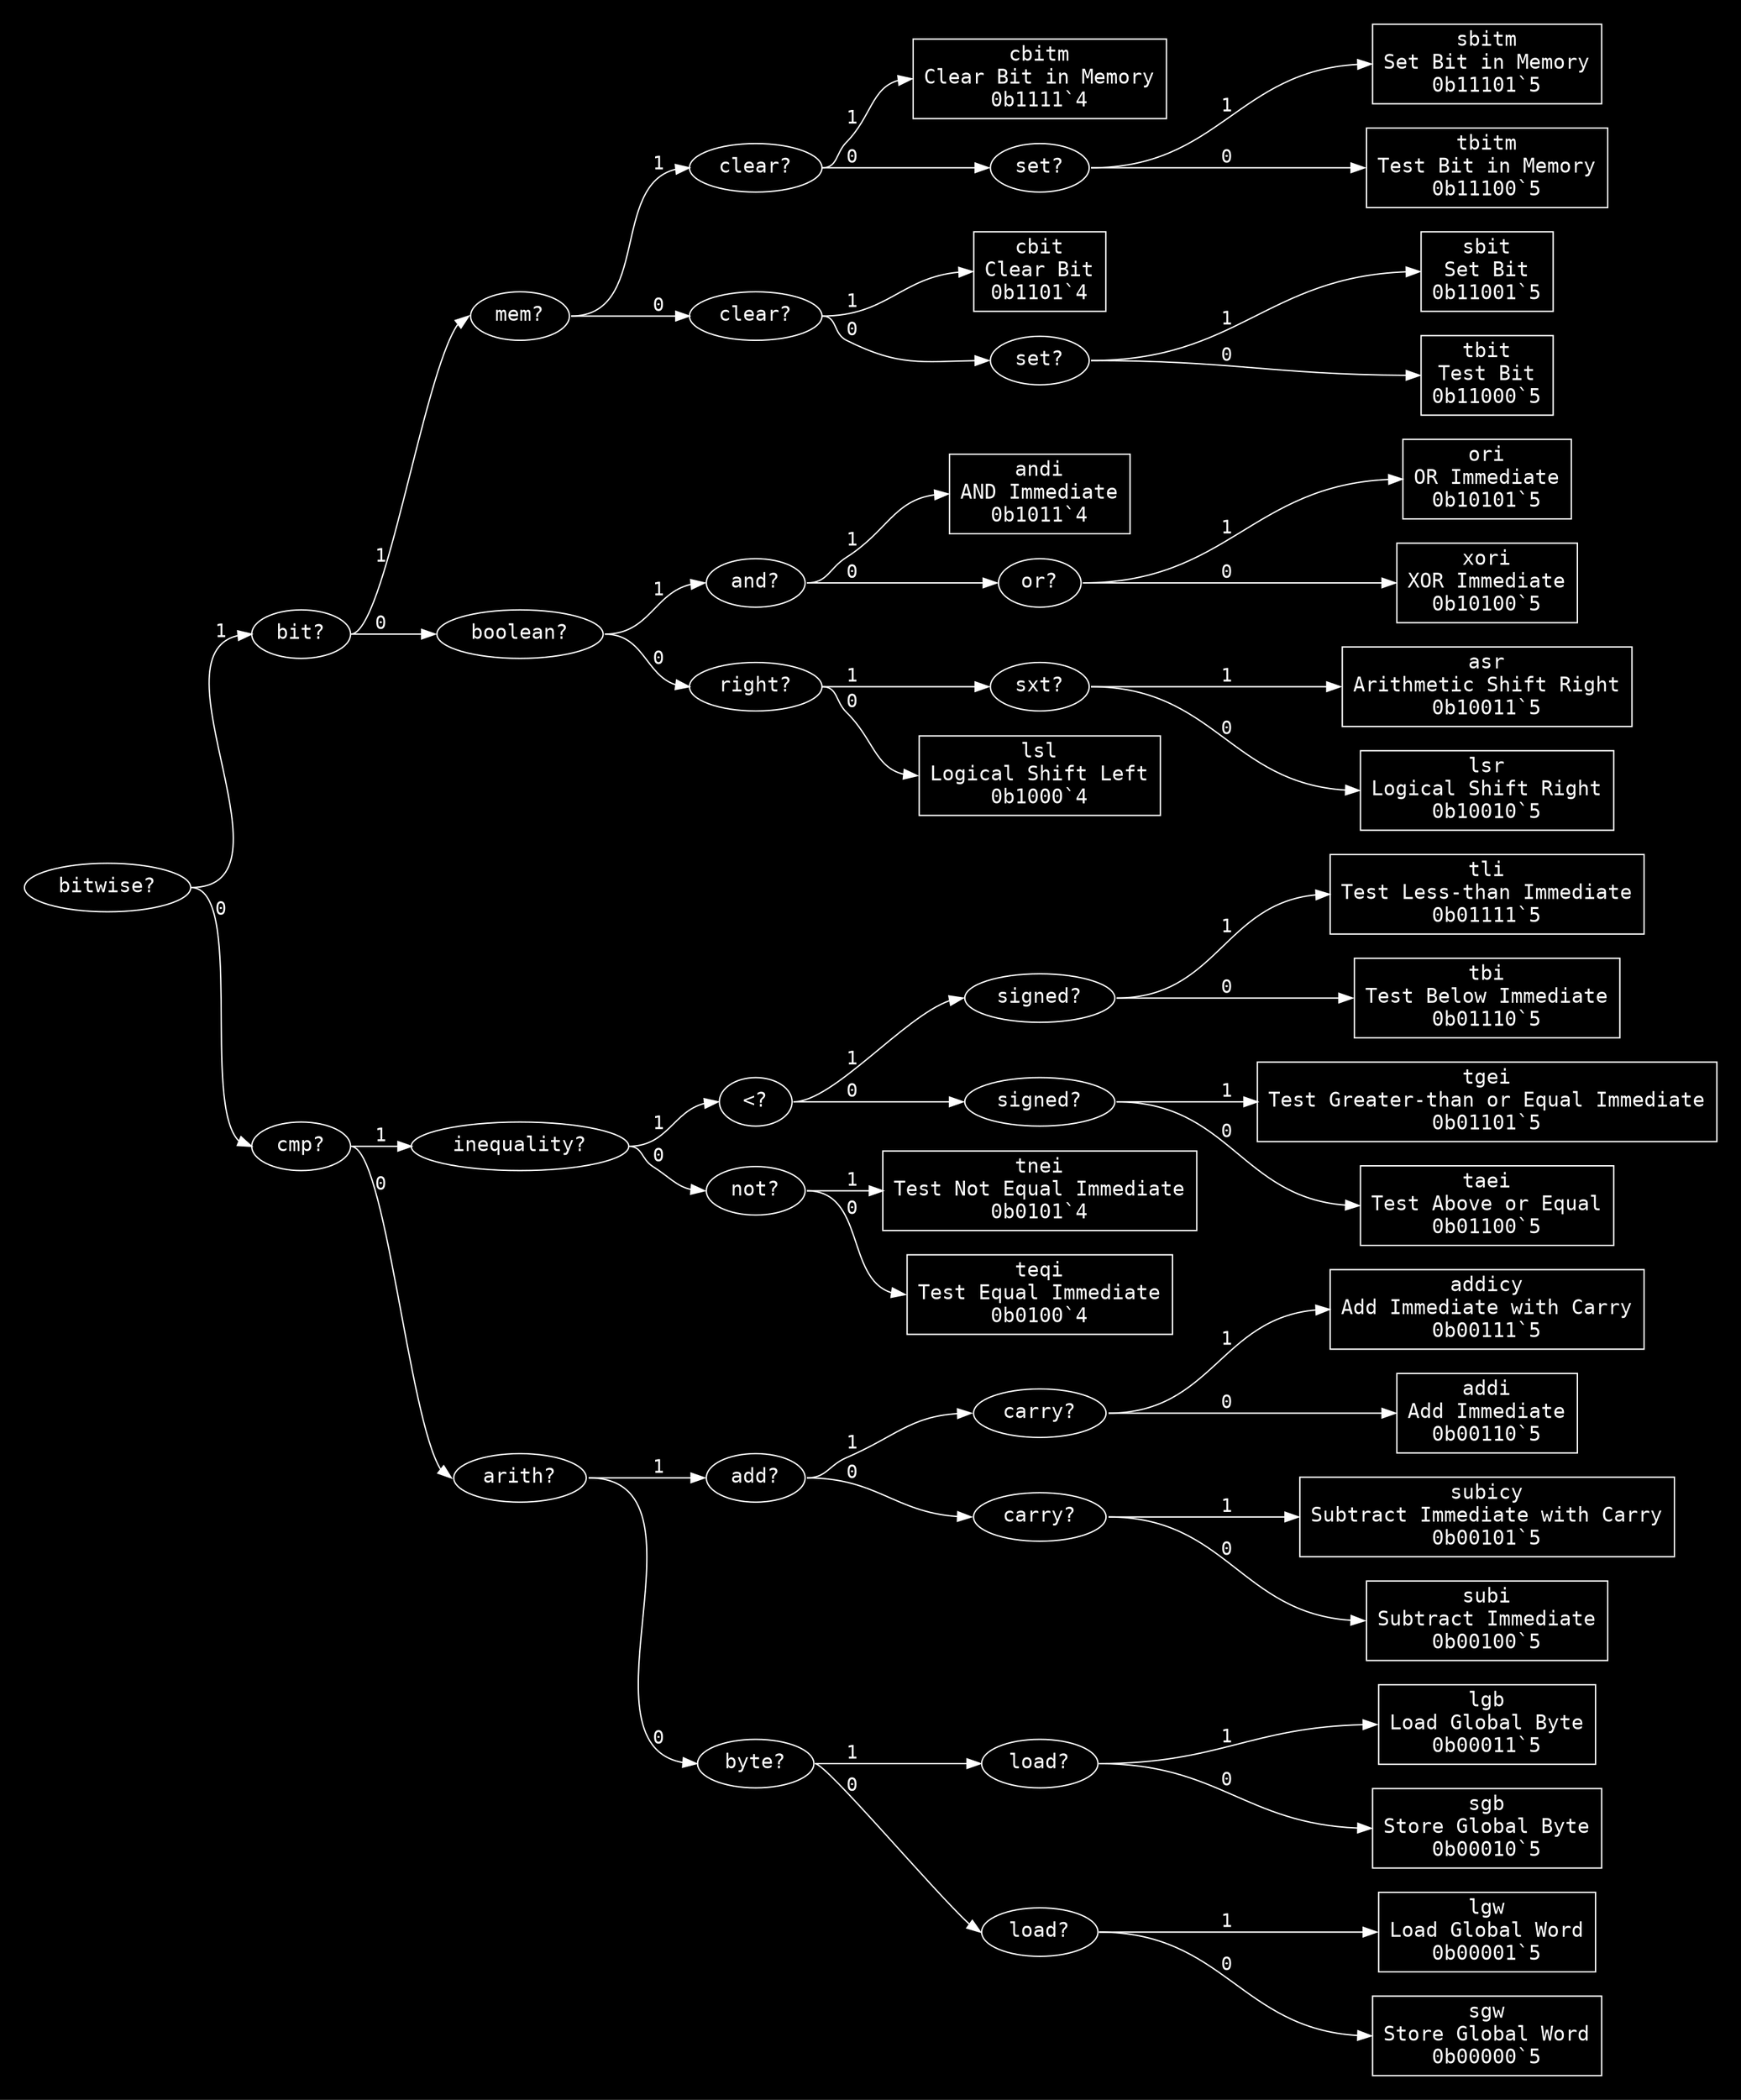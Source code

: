 digraph "Format ri(1)" {
  graph [dpi = 100, bgcolor="#111", fontcolor="white", rankdir=LR, pad="0.25"];
  node [fontname = "Courier", fontsize="15pt", color="white", fontcolor="white"];
  edge [fontname = "Courier", color="white", fontcolor="white"];
  "bitwise_16720857" [label = "bitwise?", shape = ellipse];
  "bitwise_16720857":e -> "bit_3130300":w [label = "1"];
  "bitwise_16720857":e -> "cmp_1683035":w [label = "0"];
  "bit_3130300" [label = "bit?", shape = ellipse];
  "bit_3130300":e -> "mem_8965213":w [label = "1"];
  "bit_3130300":e -> "boolean_7461156":w [label = "0"];
  "mem_8965213" [label = "mem?", shape = ellipse];
  "mem_8965213":e -> "clear_3042620":w [label = "1"];
  "mem_8965213":e -> "clear_7702689":w [label = "0"];
  "clear_3042620" [label = "clear?", shape = ellipse];
  "clear_3042620":e -> "cbitm_5508826":w [label = "1"];
  "clear_3042620":e -> "set_7736431":w [label = "0"];
  "cbitm_5508826" [label = "cbitm\nClear Bit in Memory\n0b1111`4", shape = rectangle];
  "set_7736431" [label = "set?", shape = ellipse];
  "set_7736431":e -> "sbitm_5512467":w [label = "1"];
  "set_7736431":e -> "tbitm_12044071":w [label = "0"];
  "sbitm_5512467" [label = "sbitm\nSet Bit in Memory\n0b11101`5", shape = rectangle];
  "tbitm_12044071" [label = "tbitm\nTest Bit in Memory\n0b11100`5", shape = rectangle];
  "clear_7702689" [label = "clear?", shape = ellipse];
  "clear_7702689":e -> "cbit_262815":w [label = "1"];
  "clear_7702689":e -> "set_10387925":w [label = "0"];
  "cbit_262815" [label = "cbit\nClear Bit\n0b1101`4", shape = rectangle];
  "set_10387925" [label = "set?", shape = ellipse];
  "set_10387925":e -> "sbit_16738776":w [label = "1"];
  "set_10387925":e -> "tbit_5372373":w [label = "0"];
  "sbit_16738776" [label = "sbit\nSet Bit\n0b11001`5", shape = rectangle];
  "tbit_5372373" [label = "tbit\nTest Bit\n0b11000`5", shape = rectangle];
  "boolean_7461156" [label = "boolean?", shape = ellipse];
  "boolean_7461156":e -> "and_3569055":w [label = "1"];
  "boolean_7461156":e -> "right_10240396":w [label = "0"];
  "and_3569055" [label = "and?", shape = ellipse];
  "and_3569055":e -> "andi_12159617":w [label = "1"];
  "and_3569055":e -> "or_7437234":w [label = "0"];
  "andi_12159617" [label = "andi\nAND Immediate\n0b1011`4", shape = rectangle];
  "or_7437234" [label = "or?", shape = ellipse];
  "or_7437234":e -> "ori_10741780":w [label = "1"];
  "or_7437234":e -> "xori_1004432":w [label = "0"];
  "ori_10741780" [label = "ori\nOR Immediate\n0b10101`5", shape = rectangle];
  "xori_1004432" [label = "xori\nXOR Immediate\n0b10100`5", shape = rectangle];
  "right_10240396" [label = "right?", shape = ellipse];
  "right_10240396":e -> "sxt_3947393":w [label = "1"];
  "right_10240396":e -> "lsl_933506":w [label = "0"];
  "sxt_3947393" [label = "sxt?", shape = ellipse];
  "sxt_3947393":e -> "asr_4658712":w [label = "1"];
  "sxt_3947393":e -> "lsr_5551459":w [label = "0"];
  "asr_4658712" [label = "asr\nArithmetic Shift Right\n0b10011`5", shape = rectangle];
  "lsr_5551459" [label = "lsr\nLogical Shift Right\n0b10010`5", shape = rectangle];
  "lsl_933506" [label = "lsl\nLogical Shift Left\n0b1000`4", shape = rectangle];
  "cmp_1683035" [label = "cmp?", shape = ellipse];
  "cmp_1683035":e -> "inequality_5877276":w [label = "1"];
  "cmp_1683035":e -> "arith_14347319":w [label = "0"];
  "inequality_5877276" [label = "inequality?", shape = ellipse];
  "inequality_5877276":e -> "<_1890235":w [label = "1"];
  "inequality_5877276":e -> "not_8792364":w [label = "0"];
  "<_1890235" [label = "<?", shape = ellipse];
  "<_1890235":e -> "signed_10531314":w [label = "1"];
  "<_1890235":e -> "signed_6217757":w [label = "0"];
  "signed_10531314" [label = "signed?", shape = ellipse];
  "signed_10531314":e -> "tli_650505":w [label = "1"];
  "signed_10531314":e -> "tbi_7859922":w [label = "0"];
  "tli_650505" [label = "tli\nTest Less-than Immediate\n0b01111`5", shape = rectangle];
  "tbi_7859922" [label = "tbi\nTest Below Immediate\n0b01110`5", shape = rectangle];
  "signed_6217757" [label = "signed?", shape = ellipse];
  "signed_6217757":e -> "tgei_4329480":w [label = "1"];
  "signed_6217757":e -> "taei_9511866":w [label = "0"];
  "tgei_4329480" [label = "tgei\nTest Greater-than or Equal Immediate\n0b01101`5", shape = rectangle];
  "taei_9511866" [label = "taei\nTest Above or Equal\n0b01100`5", shape = rectangle];
  "not_8792364" [label = "not?", shape = ellipse];
  "not_8792364":e -> "tnei_12469607":w [label = "1"];
  "not_8792364":e -> "teqi_10456661":w [label = "0"];
  "tnei_12469607" [label = "tnei\nTest Not Equal Immediate\n0b0101`4", shape = rectangle];
  "teqi_10456661" [label = "teqi\nTest Equal Immediate\n0b0100`4", shape = rectangle];
  "arith_14347319" [label = "arith?", shape = ellipse];
  "arith_14347319":e -> "add_12626219":w [label = "1"];
  "arith_14347319":e -> "byte_11793580":w [label = "0"];
  "add_12626219" [label = "add?", shape = ellipse];
  "add_12626219":e -> "carry_540871":w [label = "1"];
  "add_12626219":e -> "carry_3165593":w [label = "0"];
  "carry_540871" [label = "carry?", shape = ellipse];
  "carry_540871":e -> "addicy_12315327":w [label = "1"];
  "carry_540871":e -> "addi_9690679":w [label = "0"];
  "addicy_12315327" [label = "addicy\nAdd Immediate with Carry\n0b00111`5", shape = rectangle];
  "addi_9690679" [label = "addi\nAdd Immediate\n0b00110`5", shape = rectangle];
  "carry_3165593" [label = "carry?", shape = ellipse];
  "carry_3165593":e -> "subicy_2944954":w [label = "1"];
  "carry_3165593":e -> "subi_4485835":w [label = "0"];
  "subicy_2944954" [label = "subicy\nSubtract Immediate with Carry\n0b00101`5", shape = rectangle];
  "subi_4485835" [label = "subi\nSubtract Immediate\n0b00100`5", shape = rectangle];
  "byte_11793580" [label = "byte?", shape = ellipse];
  "byte_11793580":e -> "load_4551929":w [label = "1"];
  "byte_11793580":e -> "load_470839":w [label = "0"];
  "load_4551929" [label = "load?", shape = ellipse];
  "load_4551929":e -> "lgb_856797":w [label = "1"];
  "load_4551929":e -> "sgb_13623431":w [label = "0"];
  "lgb_856797" [label = "lgb\nLoad Global Byte\n0b00011`5", shape = rectangle];
  "sgb_13623431" [label = "sgb\nStore Global Byte\n0b00010`5", shape = rectangle];
  "load_470839" [label = "load?", shape = ellipse];
  "load_470839":e -> "lgw_5872715":w [label = "1"];
  "load_470839":e -> "sgw_3934115":w [label = "0"];
  "lgw_5872715" [label = "lgw\nLoad Global Word\n0b00001`5", shape = rectangle];
  "sgw_3934115" [label = "sgw\nStore Global Word\n0b00000`5", shape = rectangle];
}

